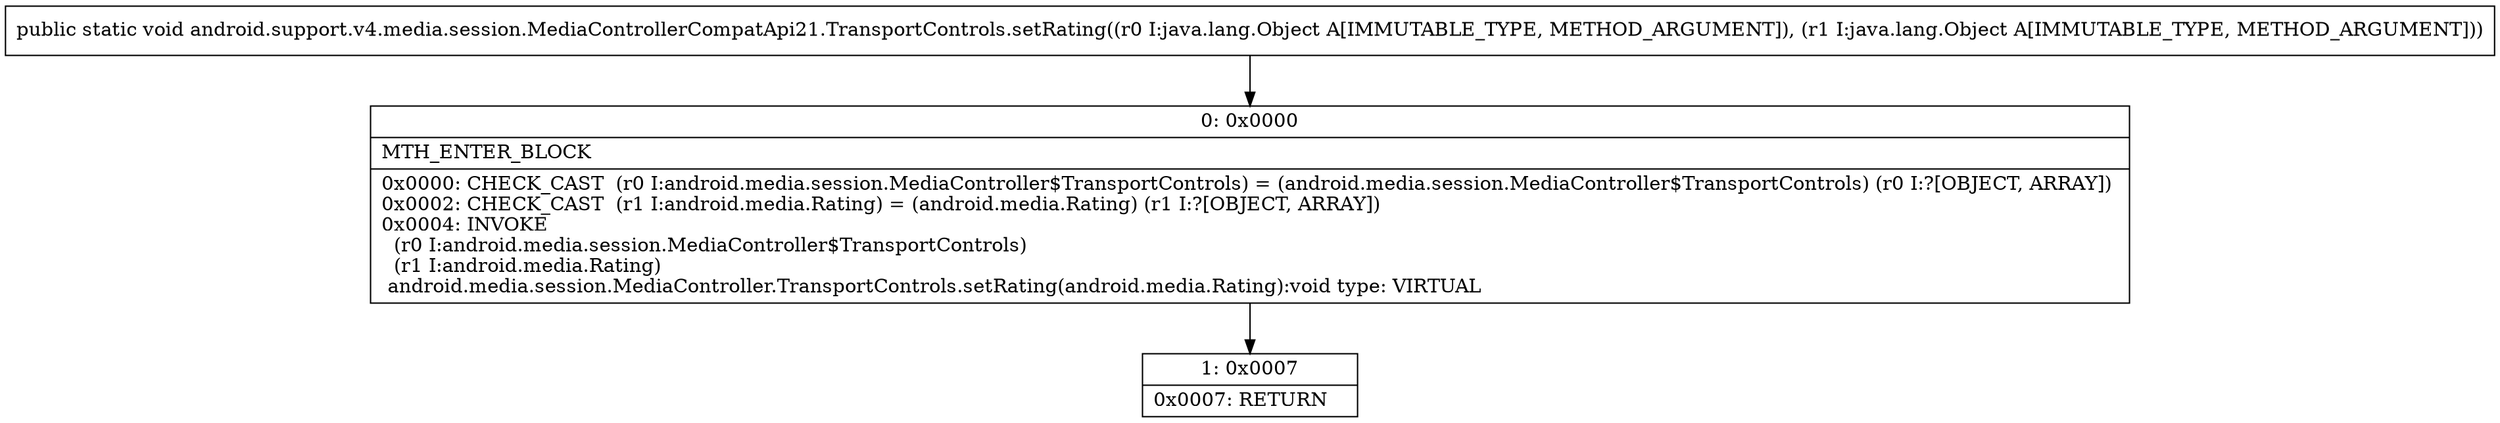 digraph "CFG forandroid.support.v4.media.session.MediaControllerCompatApi21.TransportControls.setRating(Ljava\/lang\/Object;Ljava\/lang\/Object;)V" {
Node_0 [shape=record,label="{0\:\ 0x0000|MTH_ENTER_BLOCK\l|0x0000: CHECK_CAST  (r0 I:android.media.session.MediaController$TransportControls) = (android.media.session.MediaController$TransportControls) (r0 I:?[OBJECT, ARRAY]) \l0x0002: CHECK_CAST  (r1 I:android.media.Rating) = (android.media.Rating) (r1 I:?[OBJECT, ARRAY]) \l0x0004: INVOKE  \l  (r0 I:android.media.session.MediaController$TransportControls)\l  (r1 I:android.media.Rating)\l android.media.session.MediaController.TransportControls.setRating(android.media.Rating):void type: VIRTUAL \l}"];
Node_1 [shape=record,label="{1\:\ 0x0007|0x0007: RETURN   \l}"];
MethodNode[shape=record,label="{public static void android.support.v4.media.session.MediaControllerCompatApi21.TransportControls.setRating((r0 I:java.lang.Object A[IMMUTABLE_TYPE, METHOD_ARGUMENT]), (r1 I:java.lang.Object A[IMMUTABLE_TYPE, METHOD_ARGUMENT])) }"];
MethodNode -> Node_0;
Node_0 -> Node_1;
}

